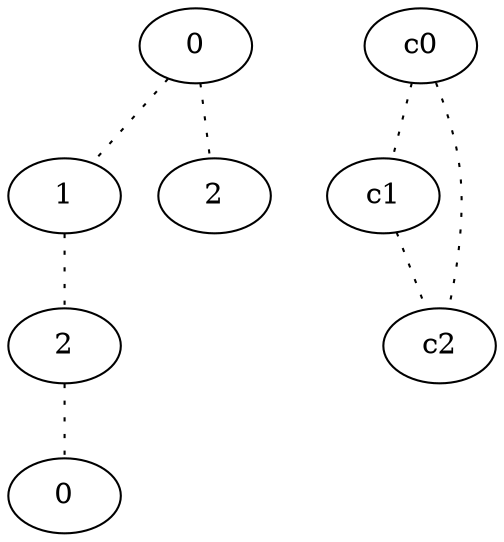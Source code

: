 graph {
a0[label=0];
a1[label=1];
a2[label=2];
a3[label=0];
a4[label=2];
a0 -- a1 [style=dotted];
a0 -- a4 [style=dotted];
a1 -- a2 [style=dotted];
a2 -- a3 [style=dotted];
c0 -- c1 [style=dotted];
c0 -- c2 [style=dotted];
c1 -- c2 [style=dotted];
}
